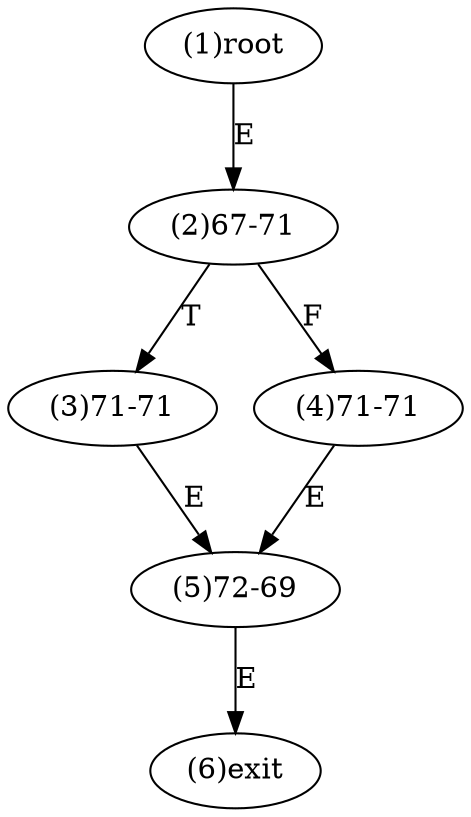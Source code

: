 digraph "" { 
1[ label="(1)root"];
2[ label="(2)67-71"];
3[ label="(3)71-71"];
4[ label="(4)71-71"];
5[ label="(5)72-69"];
6[ label="(6)exit"];
1->2[ label="E"];
2->4[ label="F"];
2->3[ label="T"];
3->5[ label="E"];
4->5[ label="E"];
5->6[ label="E"];
}